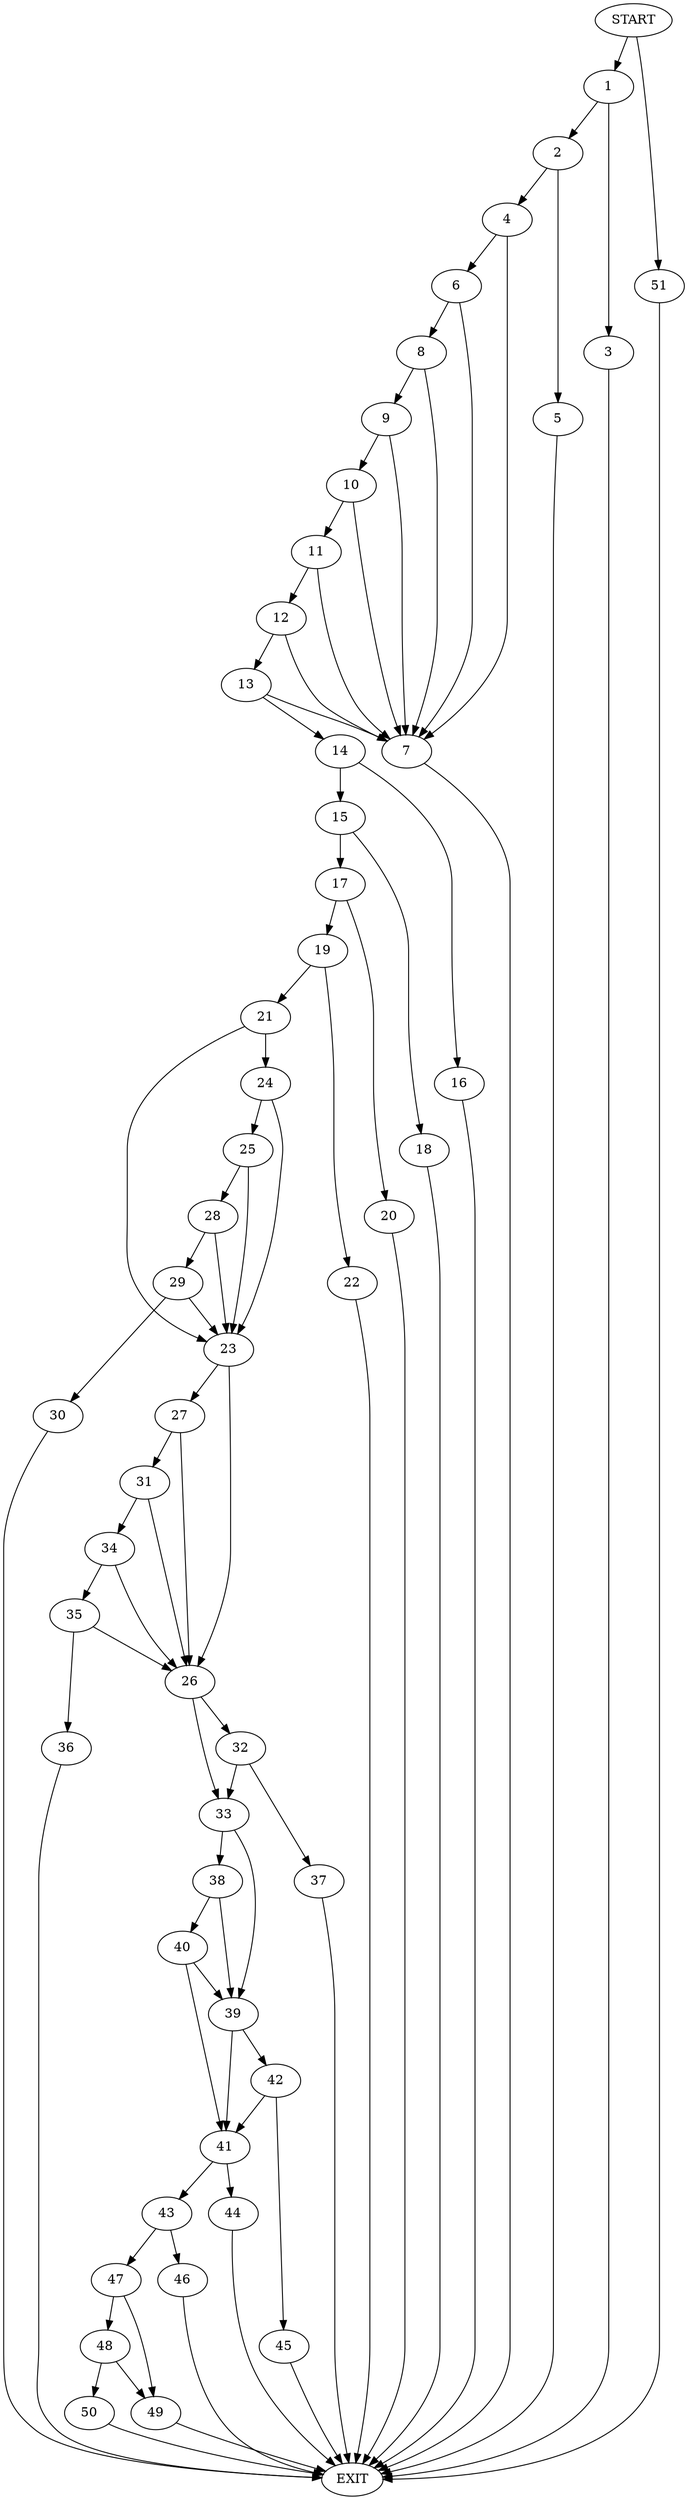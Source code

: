 digraph {
0 [label="START"]
52 [label="EXIT"]
0 -> 1
1 -> 2
1 -> 3
2 -> 4
2 -> 5
3 -> 52
5 -> 52
4 -> 6
4 -> 7
6 -> 7
6 -> 8
7 -> 52
8 -> 7
8 -> 9
9 -> 7
9 -> 10
10 -> 7
10 -> 11
11 -> 7
11 -> 12
12 -> 13
12 -> 7
13 -> 7
13 -> 14
14 -> 15
14 -> 16
15 -> 17
15 -> 18
16 -> 52
17 -> 19
17 -> 20
18 -> 52
19 -> 21
19 -> 22
20 -> 52
21 -> 23
21 -> 24
22 -> 52
24 -> 23
24 -> 25
23 -> 26
23 -> 27
25 -> 23
25 -> 28
28 -> 23
28 -> 29
29 -> 23
29 -> 30
30 -> 52
27 -> 31
27 -> 26
26 -> 32
26 -> 33
31 -> 26
31 -> 34
34 -> 26
34 -> 35
35 -> 26
35 -> 36
36 -> 52
32 -> 37
32 -> 33
33 -> 38
33 -> 39
37 -> 52
38 -> 40
38 -> 39
39 -> 41
39 -> 42
40 -> 41
40 -> 39
41 -> 43
41 -> 44
42 -> 41
42 -> 45
45 -> 52
43 -> 46
43 -> 47
44 -> 52
47 -> 48
47 -> 49
46 -> 52
48 -> 49
48 -> 50
49 -> 52
50 -> 52
0 -> 51
51 -> 52
}
